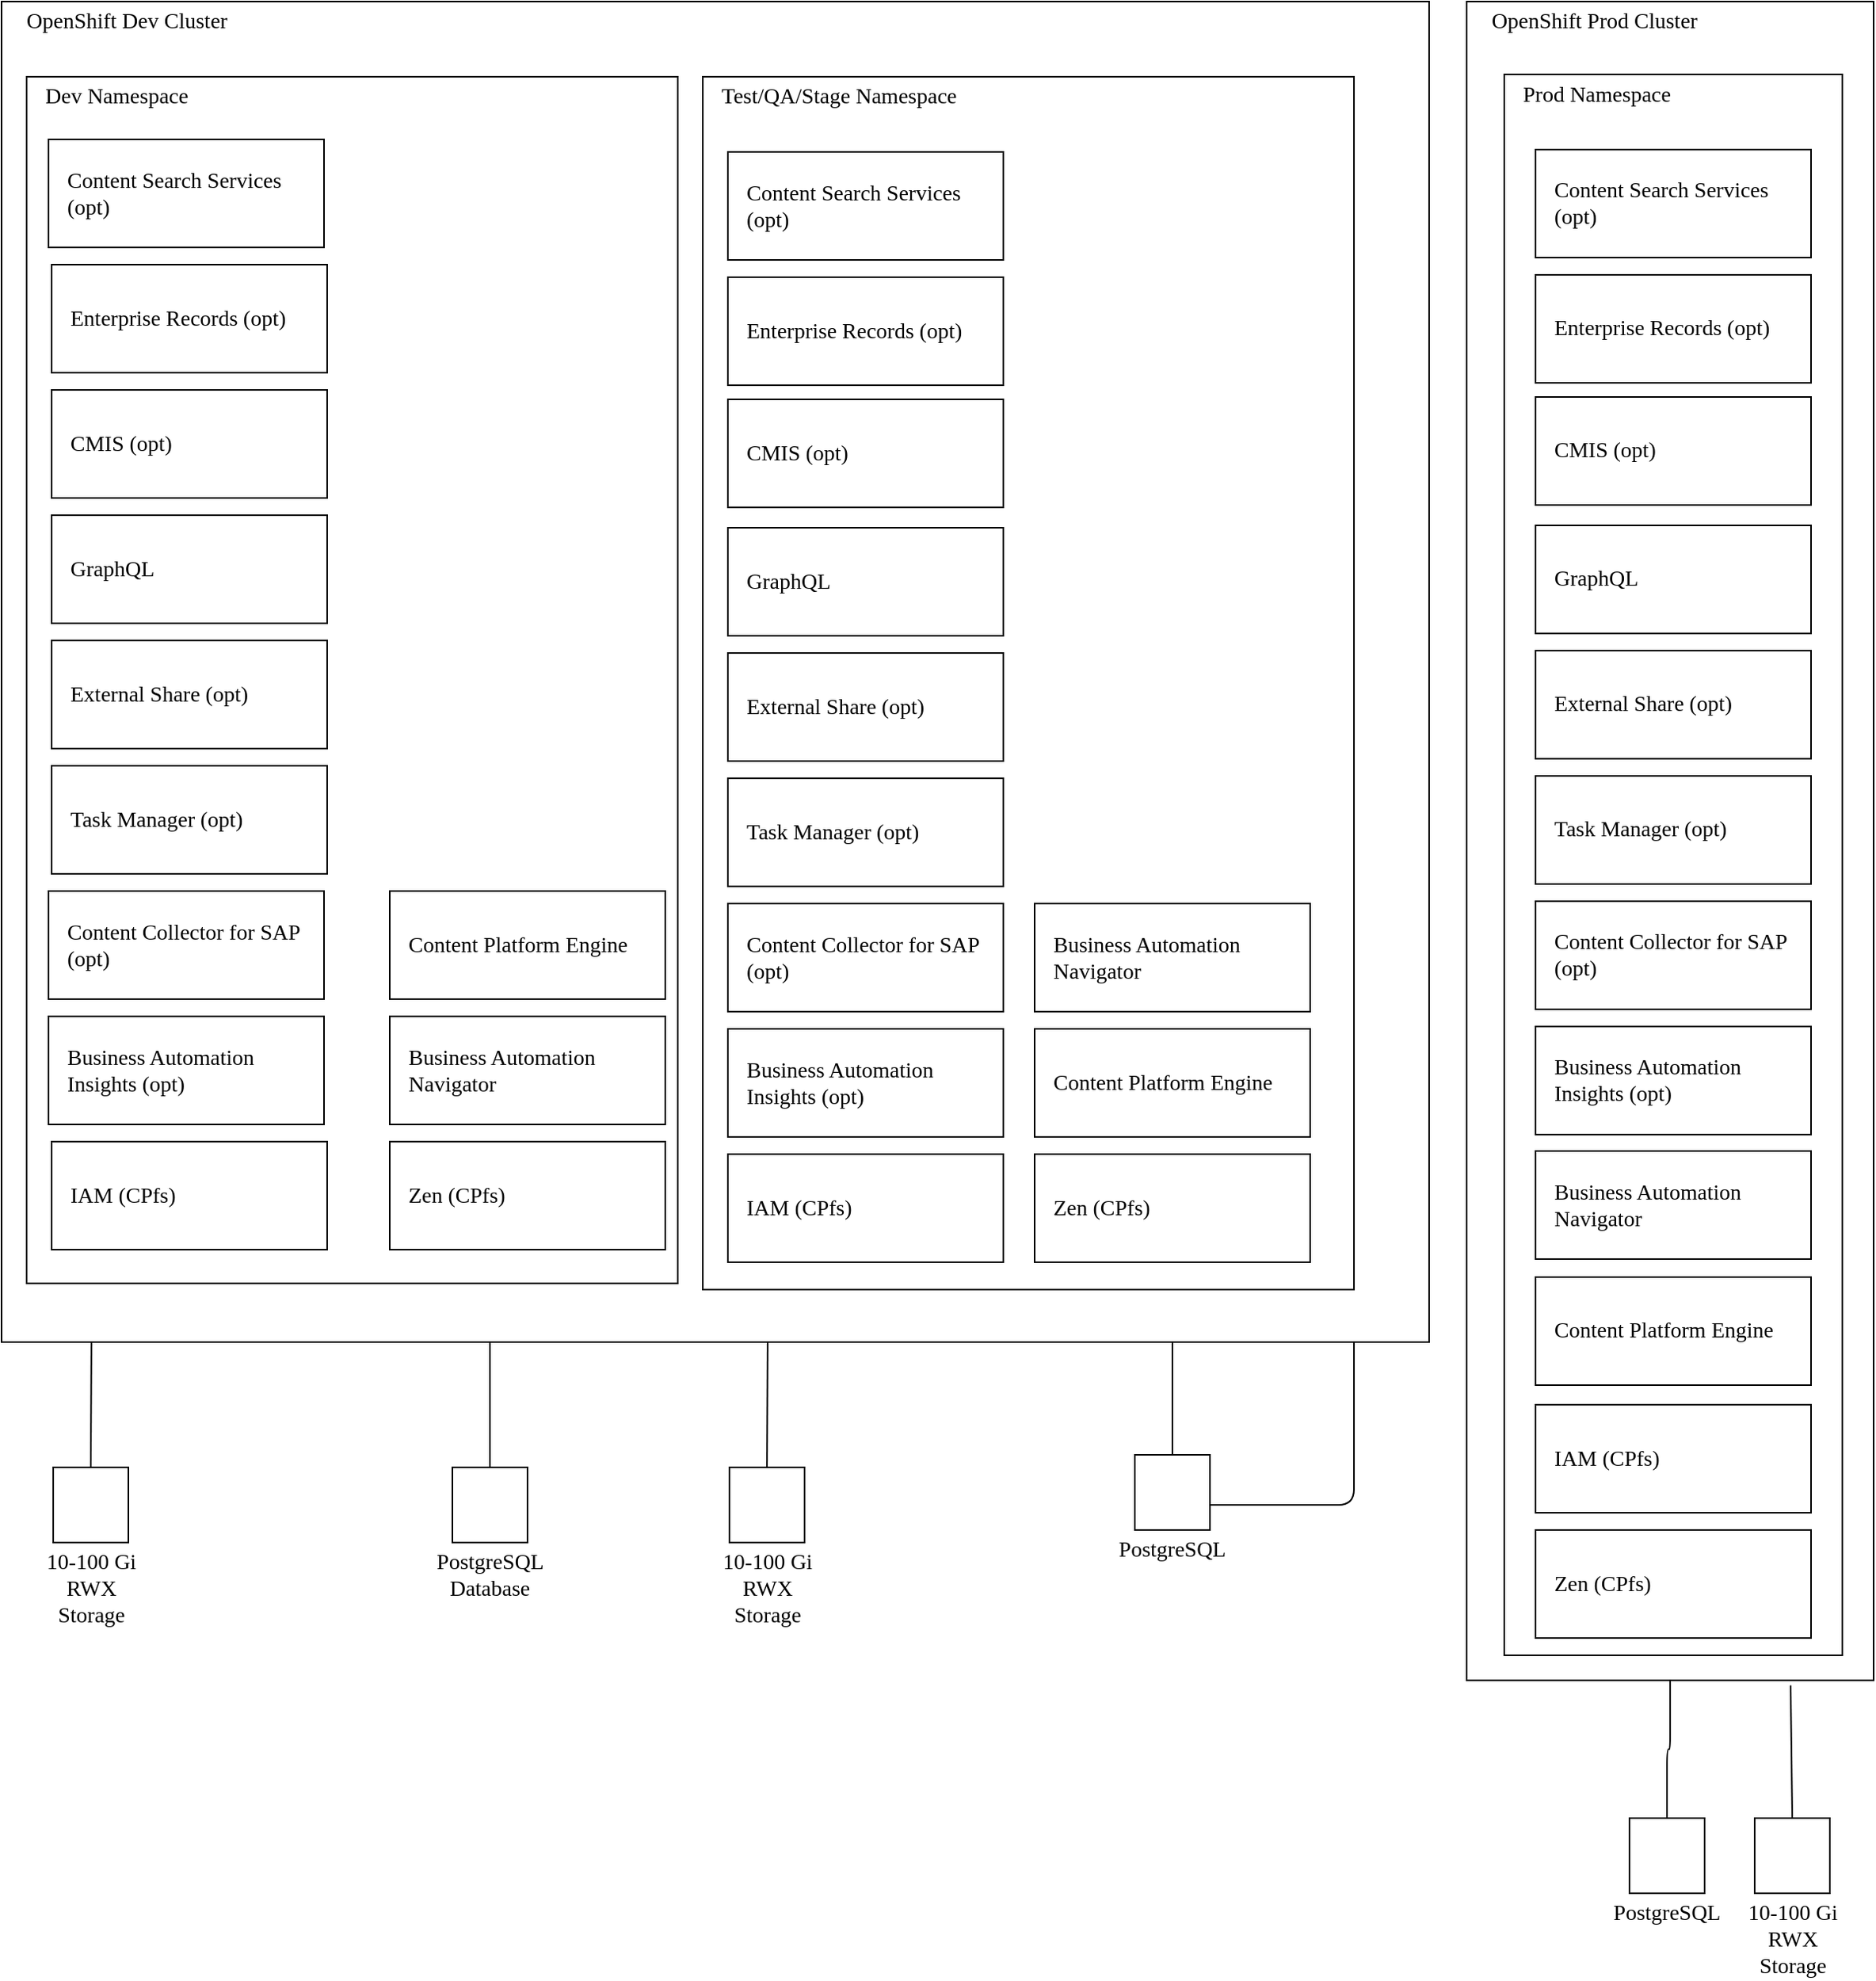 <mxfile version="24.8.6">
  <diagram id="xUE-2yMi-egMEv7KbGoV" name="Page-1">
    <mxGraphModel dx="1177" dy="1242" grid="1" gridSize="8" guides="1" tooltips="1" connect="1" arrows="1" fold="1" page="1" pageScale="1" pageWidth="1169" pageHeight="827" background="#ffffff" math="0" shadow="0">
      <root>
        <MiscDiagram modelType="MiscDiagram" lastModifiedUserId="dbush@ibm.com" description="" lastModified="2022-01-26T00:23:59Z" _id="miscdiagram_rkGhVJUDY" label="FileNet Content Manager on OCP/K8s" id="0">
          <mxCell />
        </MiscDiagram>
        <mxCell id="1" parent="0" />
        <UserObject placeholders="1" label="10-100 Gi RWX Storage" Icon-Name="block-storage--alt" id="miscdiagram_rkGhVJUDY_23dySjfXgVyE">
          <mxCell style="shape=mxgraph.ibm2mondrian.base;shapeType=ln;shapeLayout=collapsed;colorFamily=cyan;colorBackground=noColor:noColor;html=1;whiteSpace=wrap;metaEdit=1;strokeWidth=1;collapsible=0;recursiveResize=0;expand=0;fontFamily=IBM Plex Sans;fontColor=#000000;fontSize=14;image=;verticalAlign=top;align=center;spacing=0;spacingLeft=0;spacingRight=0;spacingTop=0;spacingBottom=0;verticalLabelPosition=bottom;labelPosition=center;positionText=bottom;container=1;labelWidth=71;" parent="1" vertex="1">
            <mxGeometry x="57" y="960" width="48" height="48" as="geometry" />
          </mxCell>
        </UserObject>
        <UserObject placeholders="1" label="PostgreSQL Database" Icon-Name="data--base" id="miscdiagram_rkGhVJUDY_33dySjfX5k6t">
          <mxCell style="shape=mxgraph.ibm2mondrian.base;shapeType=ln;shapeLayout=collapsed;colorFamily=cyan;colorBackground=noColor:noColor;html=1;whiteSpace=wrap;metaEdit=1;strokeWidth=1;collapsible=0;recursiveResize=0;expand=0;fontFamily=IBM Plex Sans;fontColor=#000000;fontSize=14;image=;verticalAlign=top;align=center;spacing=0;spacingLeft=0;spacingRight=0;spacingTop=0;spacingBottom=0;verticalLabelPosition=bottom;labelPosition=center;positionText=bottom;container=1" parent="1" vertex="1">
            <mxGeometry x="312" y="960" width="48" height="48" as="geometry" />
          </mxCell>
        </UserObject>
        <UserObject placeholders="1" label="10-100 Gi RWX Storage" Icon-Name="block-storage--alt" _id="userobject_36ttRFTNKfP" id="miscdiagram_rkGhVJUDY_43dySjfXHc7G">
          <mxCell style="shape=mxgraph.ibm2mondrian.base;shapeType=ln;shapeLayout=collapsed;colorFamily=cyan;colorBackground=noColor:noColor;html=1;whiteSpace=wrap;metaEdit=1;strokeWidth=1;collapsible=0;recursiveResize=0;expand=0;fontFamily=IBM Plex Sans;fontColor=#000000;fontSize=14;image=;verticalAlign=top;align=center;spacing=0;spacingLeft=0;spacingRight=0;spacingTop=0;spacingBottom=0;verticalLabelPosition=bottom;labelPosition=center;positionText=bottom;container=1;labelWidth=71;" parent="1" vertex="1">
            <mxGeometry x="489" y="960" width="48" height="48" as="geometry" />
          </mxCell>
        </UserObject>
        <UserObject placeholders="1" label="PostgreSQL" Icon-Name="data--base" _id="userobject_36ttRFUOisq" id="miscdiagram_rkGhVJUDY_53dySjfX0jGf">
          <mxCell style="shape=mxgraph.ibm2mondrian.base;shapeType=ln;shapeLayout=collapsed;colorFamily=cyan;colorBackground=noColor:noColor;html=1;whiteSpace=wrap;metaEdit=1;strokeWidth=1;collapsible=0;recursiveResize=0;expand=0;fontFamily=IBM Plex Sans;fontColor=#000000;fontSize=14;image=;verticalAlign=top;align=center;spacing=0;spacingLeft=0;spacingRight=0;spacingTop=0;spacingBottom=0;verticalLabelPosition=bottom;labelPosition=center;positionText=bottom;container=1" parent="1" vertex="1">
            <mxGeometry x="748" y="952" width="48" height="48" as="geometry" />
          </mxCell>
        </UserObject>
        <UserObject placeholders="1" label="10-100 Gi RWX Storage" Icon-Name="block-storage--alt" _id="userobject_36ttSXxvI7j" id="miscdiagram_rkGhVJUDY_63dySjfXujRK">
          <mxCell style="shape=mxgraph.ibm2mondrian.base;shapeType=ln;shapeLayout=collapsed;colorFamily=cyan;colorBackground=noColor:noColor;html=1;whiteSpace=wrap;metaEdit=1;strokeWidth=1;collapsible=0;recursiveResize=0;expand=0;fontFamily=IBM Plex Sans;fontColor=#000000;fontSize=14;image=;verticalAlign=top;align=center;spacing=0;spacingLeft=0;spacingRight=0;spacingTop=0;spacingBottom=0;verticalLabelPosition=bottom;labelPosition=center;positionText=bottom;container=1;labelWidth=71;" parent="1" vertex="1">
            <mxGeometry x="1144" y="1184" width="48" height="48" as="geometry" />
          </mxCell>
        </UserObject>
        <UserObject placeholders="1" label="PostgreSQL" Icon-Name="data--base" _id="userobject_36ttSXyuro8" id="miscdiagram_rkGhVJUDY_73dySjfXkvQB">
          <mxCell style="shape=mxgraph.ibm2mondrian.base;shapeType=ln;shapeLayout=collapsed;colorFamily=cyan;colorBackground=noColor:noColor;html=1;whiteSpace=wrap;metaEdit=1;strokeWidth=1;collapsible=0;recursiveResize=0;expand=0;fontFamily=IBM Plex Sans;fontColor=#000000;fontSize=14;image=;verticalAlign=top;align=center;spacing=0;spacingLeft=0;spacingRight=0;spacingTop=0;spacingBottom=0;verticalLabelPosition=bottom;labelPosition=center;positionText=bottom;container=1" parent="1" vertex="1">
            <mxGeometry x="1064" y="1184" width="48" height="48" as="geometry" />
          </mxCell>
        </UserObject>
        <mxCell id="miscdiagram_rkGhVJUDY_83dySjfXIeOr" style="edgeStyle=orthogonalEdgeStyle;rounded=1;orthogonalLoop=1;jettySize=auto;html=1;jumpStyle=arc;jumpSize=8;entryX=0;entryY=0.6;entryDx=0;entryDy=0;entryPerimeter=0;endArrow=none;endFill=0;" parent="1" source="miscdiagram_rkGhVJUDY_33dySjfX5k6t" target="miscdiagram_rkGhVJUDY_183dySjfXfgjw" edge="1">
          <mxGeometry relative="1" as="geometry" />
        </mxCell>
        <mxCell id="miscdiagram_rkGhVJUDY_93dySjfXFhpG" style="edgeStyle=orthogonalEdgeStyle;rounded=1;orthogonalLoop=1;jettySize=auto;html=1;jumpStyle=arc;jumpSize=8;endArrow=none;endFill=0;" parent="1" source="miscdiagram_rkGhVJUDY_33dySjfX5k6t" target="miscdiagram_rkGhVJUDY_173dySjfXqQ2Y" edge="1">
          <mxGeometry relative="1" as="geometry">
            <Array as="points">
              <mxPoint x="336" y="856" />
              <mxPoint x="376" y="856" />
            </Array>
          </mxGeometry>
        </mxCell>
        <mxCell id="miscdiagram_rkGhVJUDY_103dySjfX6Dnn" style="edgeStyle=orthogonalEdgeStyle;rounded=1;orthogonalLoop=1;jettySize=auto;html=1;jumpStyle=arc;jumpSize=8;entryX=1;entryY=0.5;entryDx=0;entryDy=0;entryPerimeter=0;endArrow=none;endFill=0;" parent="1" source="miscdiagram_rkGhVJUDY_53dySjfX0jGf" target="miscdiagram_rkGhVJUDY_393dySjfXf3iQ" edge="1">
          <mxGeometry relative="1" as="geometry">
            <Array as="points">
              <mxPoint x="888" y="984" />
              <mxPoint x="888" y="677" />
              <mxPoint x="876" y="677" />
            </Array>
          </mxGeometry>
        </mxCell>
        <mxCell id="miscdiagram_rkGhVJUDY_113dySjfXLWKu" style="edgeStyle=orthogonalEdgeStyle;rounded=1;orthogonalLoop=1;jettySize=auto;html=1;jumpStyle=arc;jumpSize=8;entryX=0.1;entryY=1;entryDx=0;entryDy=0;entryPerimeter=0;endArrow=none;endFill=0;" parent="1" source="miscdiagram_rkGhVJUDY_23dySjfXgVyE" target="miscdiagram_rkGhVJUDY_163dySjfXV3mn" edge="1">
          <mxGeometry relative="1" as="geometry" />
        </mxCell>
        <mxCell id="miscdiagram_rkGhVJUDY_123dySjfXEUuW" style="edgeStyle=orthogonalEdgeStyle;rounded=1;orthogonalLoop=1;jettySize=auto;html=1;jumpStyle=arc;jumpSize=8;entryX=0.1;entryY=1;entryDx=0;entryDy=0;entryPerimeter=0;endArrow=none;endFill=0;" parent="1" source="miscdiagram_rkGhVJUDY_43dySjfXHc7G" target="miscdiagram_rkGhVJUDY_283dySjfXKG3Q" edge="1">
          <mxGeometry relative="1" as="geometry" />
        </mxCell>
        <mxCell id="miscdiagram_rkGhVJUDY_133dySjfXit7h" style="edgeStyle=orthogonalEdgeStyle;rounded=1;orthogonalLoop=1;jettySize=auto;html=1;jumpStyle=arc;jumpSize=8;endArrow=none;endFill=0;entryX=0.5;entryY=1;entryDx=0;entryDy=0;" parent="1" source="miscdiagram_rkGhVJUDY_73dySjfXkvQB" target="miscdiagram_rkGhVJUDY_403dySjfX03qo" edge="1">
          <mxGeometry relative="1" as="geometry" />
        </mxCell>
        <mxCell id="miscdiagram_rkGhVJUDY_143dySjfXaDBe" style="edgeStyle=orthogonalEdgeStyle;rounded=1;orthogonalLoop=1;jettySize=auto;html=1;jumpStyle=arc;jumpSize=8;entryX=0.5;entryY=1;entryDx=0;entryDy=0;entryPerimeter=0;endArrow=none;endFill=0;" parent="1" source="miscdiagram_rkGhVJUDY_53dySjfX0jGf" target="miscdiagram_rkGhVJUDY_293dySjfXHPGs" edge="1">
          <mxGeometry relative="1" as="geometry" />
        </mxCell>
        <UserObject placeholders="1" label="&lt;span style=&quot;font-family: &amp;#34;ibm plex sans&amp;#34;&quot;&gt;OpenShift Dev Cluster&lt;/span&gt;" Icon-Name="logo--openshift" id="miscdiagram_rkGhVJUDY_153dySjfXsYIJ">
          <mxCell style="shape=mxgraph.ibm2mondrian.base;shapeType=pg;shapeLayout=expanded;colorFamily=green;colorBackground=noColor:noColor;strokeWidth=1;html=1;whiteSpace=wrap;metaEdit=1;collapsible=0;recursiveResize=0;expand=0;fontFamily=IBM Plex Sans SmBld;fontColor=#000000;fontSize=14;image=;verticalAlign=top;align=left;spacing=0;spacingLeft=16;spacingRight=16;spacingTop=0;spacingBottom=0;container=1" parent="1" vertex="1">
            <mxGeometry x="24" y="24" width="912" height="856" as="geometry" />
          </mxCell>
        </UserObject>
        <UserObject placeholders="1" label="Dev Namespace" Icon-Name="border--none" id="miscdiagram_rkGhVJUDY_163dySjfXV3mn">
          <mxCell style="shape=mxgraph.ibm2mondrian.base;shapeType=lg;shapeLayout=expanded;colorFamily=green;colorBackground=noColor:noColor;html=1;whiteSpace=wrap;metaEdit=1;strokeWidth=1;collapsible=0;recursiveResize=0;expand=0;fontFamily=IBM Plex Sans;fontColor=#000000;fontSize=14;image=;verticalAlign=top;align=left;spacing=0;spacingLeft=12;spacingRight=16;spacingTop=0;spacingBottom=0;container=1" parent="miscdiagram_rkGhVJUDY_153dySjfXsYIJ" vertex="1">
            <mxGeometry x="16" y="48" width="416" height="770.5" as="geometry" />
          </mxCell>
        </UserObject>
        <UserObject placeholders="1" label="Business Automation Navigator" Icon-Name="cube" id="miscdiagram_rkGhVJUDY_173dySjfXqQ2Y">
          <mxCell style="shape=mxgraph.ibm2mondrian.base;shapeType=lg;shapeLayout=expanded;colorFamily=green;colorBackground=noColor:noColor;html=1;whiteSpace=wrap;metaEdit=1;strokeWidth=1;collapsible=0;recursiveResize=0;expand=0;fontFamily=IBM Plex Sans;fontColor=#000000;fontSize=14;image=;verticalAlign=middle;align=left;spacing=0;spacingLeft=12;spacingRight=16;spacingTop=0;spacingBottom=0;container=1" parent="miscdiagram_rkGhVJUDY_163dySjfXV3mn" vertex="1">
            <mxGeometry x="232" y="600" width="176" height="69" as="geometry" />
          </mxCell>
        </UserObject>
        <UserObject placeholders="1" label="Content Platform Engine" Icon-Name="cube" _id="userobject_366SRn9kK6m" id="miscdiagram_rkGhVJUDY_183dySjfXfgjw">
          <mxCell style="shape=mxgraph.ibm2mondrian.base;shapeType=lg;shapeLayout=expanded;colorFamily=green;colorBackground=noColor:noColor;html=1;whiteSpace=wrap;metaEdit=1;strokeWidth=1;collapsible=0;recursiveResize=0;expand=0;fontFamily=IBM Plex Sans;fontColor=#000000;fontSize=14;image=;verticalAlign=middle;align=left;spacing=0;spacingLeft=12;spacingRight=16;spacingTop=0;spacingBottom=0;container=1" parent="miscdiagram_rkGhVJUDY_163dySjfXV3mn" vertex="1">
            <mxGeometry x="232" y="520" width="176" height="69" as="geometry" />
          </mxCell>
        </UserObject>
        <UserObject placeholders="1" label="Content Search Services (opt)" Icon-Name="cube" _id="userobject_366SV8ybu81" id="miscdiagram_rkGhVJUDY_193dySjfXc0gb">
          <mxCell style="shape=mxgraph.ibm2mondrian.base;shapeType=lg;shapeLayout=expanded;colorFamily=green;colorBackground=noColor:noColor;html=1;whiteSpace=wrap;metaEdit=1;strokeWidth=1;collapsible=0;recursiveResize=0;expand=0;fontFamily=IBM Plex Sans;fontColor=#000000;fontSize=14;image=;verticalAlign=middle;align=left;spacing=0;spacingLeft=12;spacingRight=16;spacingTop=0;spacingBottom=0;container=1" parent="miscdiagram_rkGhVJUDY_163dySjfXV3mn" vertex="1">
            <mxGeometry x="14" y="40" width="176" height="69" as="geometry" />
          </mxCell>
        </UserObject>
        <UserObject placeholders="1" label="Enterprise Records (opt)" Icon-Name="cube" _id="userobject_366SZdwzNtv" id="miscdiagram_rkGhVJUDY_203dySjfXtHdV">
          <mxCell style="shape=mxgraph.ibm2mondrian.base;shapeType=lg;shapeLayout=expanded;colorFamily=green;colorBackground=noColor:noColor;html=1;whiteSpace=wrap;metaEdit=1;strokeWidth=1;collapsible=0;recursiveResize=0;expand=0;fontFamily=IBM Plex Sans;fontColor=#000000;fontSize=14;image=;verticalAlign=middle;align=left;spacing=0;spacingLeft=12;spacingRight=16;spacingTop=0;spacingBottom=0;container=1" parent="miscdiagram_rkGhVJUDY_163dySjfXV3mn" vertex="1">
            <mxGeometry x="16" y="120" width="176" height="69" as="geometry" />
          </mxCell>
        </UserObject>
        <UserObject placeholders="1" label="CMIS (opt)" Icon-Name="cube" _id="userobject_366TahdX8hx" id="miscdiagram_rkGhVJUDY_213dySjfXezWg">
          <mxCell style="shape=mxgraph.ibm2mondrian.base;shapeType=lg;shapeLayout=expanded;colorFamily=green;colorBackground=noColor:noColor;html=1;whiteSpace=wrap;metaEdit=1;strokeWidth=1;collapsible=0;recursiveResize=0;expand=0;fontFamily=IBM Plex Sans;fontColor=#000000;fontSize=14;image=;verticalAlign=middle;align=left;spacing=0;spacingLeft=12;spacingRight=16;spacingTop=0;spacingBottom=0;container=1" parent="miscdiagram_rkGhVJUDY_163dySjfXV3mn" vertex="1">
            <mxGeometry x="16" y="200" width="176" height="69" as="geometry" />
          </mxCell>
        </UserObject>
        <UserObject placeholders="1" label="GraphQL" Icon-Name="cube" _id="userobject_366TksrBaeI" id="miscdiagram_rkGhVJUDY_223dySjfXFlk1">
          <mxCell style="shape=mxgraph.ibm2mondrian.base;shapeType=lg;shapeLayout=expanded;colorFamily=green;colorBackground=noColor:noColor;html=1;whiteSpace=wrap;metaEdit=1;strokeWidth=1;collapsible=0;recursiveResize=0;expand=0;fontFamily=IBM Plex Sans;fontColor=#000000;fontSize=14;image=;verticalAlign=middle;align=left;spacing=0;spacingLeft=12;spacingRight=16;spacingTop=0;spacingBottom=0;container=1" parent="miscdiagram_rkGhVJUDY_163dySjfXV3mn" vertex="1">
            <mxGeometry x="16" y="280" width="176" height="69" as="geometry" />
          </mxCell>
        </UserObject>
        <UserObject placeholders="1" label="External Share (opt)" Icon-Name="cube" _id="userobject_366Tww23MIy" id="miscdiagram_rkGhVJUDY_233dySjfXs35q">
          <mxCell style="shape=mxgraph.ibm2mondrian.base;shapeType=lg;shapeLayout=expanded;colorFamily=green;colorBackground=noColor:noColor;html=1;whiteSpace=wrap;metaEdit=1;strokeWidth=1;collapsible=0;recursiveResize=0;expand=0;fontFamily=IBM Plex Sans;fontColor=#000000;fontSize=14;image=;verticalAlign=middle;align=left;spacing=0;spacingLeft=12;spacingRight=16;spacingTop=0;spacingBottom=0;container=1" parent="miscdiagram_rkGhVJUDY_163dySjfXV3mn" vertex="1">
            <mxGeometry x="16" y="360" width="176" height="69" as="geometry" />
          </mxCell>
        </UserObject>
        <UserObject placeholders="1" label="Task Manager (opt)" Icon-Name="cube" _id="userobject_366TFQOjpC4" id="miscdiagram_rkGhVJUDY_243dySjfXyxXE">
          <mxCell style="shape=mxgraph.ibm2mondrian.base;shapeType=lg;shapeLayout=expanded;colorFamily=green;colorBackground=noColor:noColor;html=1;whiteSpace=wrap;metaEdit=1;strokeWidth=1;collapsible=0;recursiveResize=0;expand=0;fontFamily=IBM Plex Sans;fontColor=#000000;fontSize=14;image=;verticalAlign=middle;align=left;spacing=0;spacingLeft=12;spacingRight=16;spacingTop=0;spacingBottom=0;container=1" parent="miscdiagram_rkGhVJUDY_163dySjfXV3mn" vertex="1">
            <mxGeometry x="16" y="440" width="176" height="69" as="geometry" />
          </mxCell>
        </UserObject>
        <UserObject placeholders="1" label="Content Collector for SAP (opt)" Icon-Name="cube" _id="userobject_36amQPO4hUP" id="miscdiagram_rkGhVJUDY_253dySjfXc5hr">
          <mxCell style="shape=mxgraph.ibm2mondrian.base;shapeType=lg;shapeLayout=expanded;colorFamily=green;colorBackground=noColor:noColor;html=1;whiteSpace=wrap;metaEdit=1;strokeWidth=1;collapsible=0;recursiveResize=0;expand=0;fontFamily=IBM Plex Sans;fontColor=#000000;fontSize=14;image=;verticalAlign=middle;align=left;spacing=0;spacingLeft=12;spacingRight=16;spacingTop=0;spacingBottom=0;container=1" parent="miscdiagram_rkGhVJUDY_163dySjfXV3mn" vertex="1">
            <mxGeometry x="14" y="520" width="176" height="69" as="geometry" />
          </mxCell>
        </UserObject>
        <UserObject placeholders="1" label="Business Automation Insights (opt)" Icon-Name="cube" _id="userobject_36an44Otc5p" id="miscdiagram_rkGhVJUDY_263dySjfXm6NV">
          <mxCell style="shape=mxgraph.ibm2mondrian.base;shapeType=lg;shapeLayout=expanded;colorFamily=green;colorBackground=noColor:noColor;html=1;whiteSpace=wrap;metaEdit=1;strokeWidth=1;collapsible=0;recursiveResize=0;expand=0;fontFamily=IBM Plex Sans;fontColor=#000000;fontSize=14;image=;verticalAlign=middle;align=left;spacing=0;spacingLeft=12;spacingRight=16;spacingTop=0;spacingBottom=0;container=1" parent="miscdiagram_rkGhVJUDY_163dySjfXV3mn" vertex="1">
            <mxGeometry x="14" y="600" width="176" height="69" as="geometry" />
          </mxCell>
        </UserObject>
        <UserObject placeholders="1" label="IAM (CPfs)" Icon-Name="cube" _id="userobject_36andyxD0zr" id="miscdiagram_rkGhVJUDY_273dySjfXKVbn">
          <mxCell style="shape=mxgraph.ibm2mondrian.base;shapeType=lg;shapeLayout=expanded;colorFamily=green;colorBackground=noColor:noColor;html=1;whiteSpace=wrap;metaEdit=1;strokeWidth=1;collapsible=0;recursiveResize=0;expand=0;fontFamily=IBM Plex Sans;fontColor=#000000;fontSize=14;image=;verticalAlign=middle;align=left;spacing=0;spacingLeft=12;spacingRight=16;spacingTop=0;spacingBottom=0;container=1" parent="miscdiagram_rkGhVJUDY_163dySjfXV3mn" vertex="1">
            <mxGeometry x="16" y="680" width="176" height="69" as="geometry" />
          </mxCell>
        </UserObject>
        <UserObject placeholders="1" label="Zen (CPfs)" Icon-Name="cube" _id="userobject_36andyxD0zr" id="MUhdmQX0RL1nRaGBY0ku-4">
          <mxCell style="shape=mxgraph.ibm2mondrian.base;shapeType=lg;shapeLayout=expanded;colorFamily=green;colorBackground=noColor:noColor;html=1;whiteSpace=wrap;metaEdit=1;strokeWidth=1;collapsible=0;recursiveResize=0;expand=0;fontFamily=IBM Plex Sans;fontColor=#000000;fontSize=14;image=;verticalAlign=middle;align=left;spacing=0;spacingLeft=12;spacingRight=16;spacingTop=0;spacingBottom=0;container=1" vertex="1" parent="miscdiagram_rkGhVJUDY_163dySjfXV3mn">
            <mxGeometry x="232" y="680" width="176" height="69" as="geometry" />
          </mxCell>
        </UserObject>
        <UserObject placeholders="1" label="Test/QA/Stage Namespace" Icon-Name="border--none" _id="userobject_365Ft8IL3wn" id="miscdiagram_rkGhVJUDY_283dySjfXKG3Q">
          <mxCell style="shape=mxgraph.ibm2mondrian.base;shapeType=lg;shapeLayout=expanded;colorFamily=green;colorBackground=noColor:noColor;html=1;whiteSpace=wrap;metaEdit=1;strokeWidth=1;collapsible=0;recursiveResize=0;expand=0;fontFamily=IBM Plex Sans;fontColor=#000000;fontSize=14;image=;verticalAlign=top;align=left;spacing=0;spacingLeft=12;spacingRight=16;spacingTop=0;spacingBottom=0;container=1" parent="miscdiagram_rkGhVJUDY_153dySjfXsYIJ" vertex="1">
            <mxGeometry x="448" y="48" width="416" height="774.5" as="geometry" />
          </mxCell>
        </UserObject>
        <UserObject placeholders="1" label="Content Platform Engine" Icon-Name="cube" _id="userobject_36ap4e5Lf2h" id="miscdiagram_rkGhVJUDY_293dySjfXHPGs">
          <mxCell style="shape=mxgraph.ibm2mondrian.base;shapeType=lg;shapeLayout=expanded;colorFamily=green;colorBackground=noColor:noColor;html=1;whiteSpace=wrap;metaEdit=1;strokeWidth=1;collapsible=0;recursiveResize=0;expand=0;fontFamily=IBM Plex Sans;fontColor=#000000;fontSize=14;image=;verticalAlign=middle;align=left;spacing=0;spacingLeft=12;spacingRight=16;spacingTop=0;spacingBottom=0;container=1" parent="miscdiagram_rkGhVJUDY_283dySjfXKG3Q" vertex="1">
            <mxGeometry x="212" y="608" width="176" height="69" as="geometry" />
          </mxCell>
        </UserObject>
        <UserObject placeholders="1" label="Content Search Services (opt)" Icon-Name="cube" _id="userobject_36ap4e6BE5W" id="miscdiagram_rkGhVJUDY_303dySjfXGv6n">
          <mxCell style="shape=mxgraph.ibm2mondrian.base;shapeType=lg;shapeLayout=expanded;colorFamily=green;colorBackground=noColor:noColor;html=1;whiteSpace=wrap;metaEdit=1;strokeWidth=1;collapsible=0;recursiveResize=0;expand=0;fontFamily=IBM Plex Sans;fontColor=#000000;fontSize=14;image=;verticalAlign=middle;align=left;spacing=0;spacingLeft=12;spacingRight=16;spacingTop=0;spacingBottom=0;container=1" parent="miscdiagram_rkGhVJUDY_283dySjfXKG3Q" vertex="1">
            <mxGeometry x="16" y="48" width="176" height="69" as="geometry" />
          </mxCell>
        </UserObject>
        <UserObject placeholders="1" label="Enterprise Records (opt)" Icon-Name="cube" _id="userobject_36ap4e6mJHD" id="miscdiagram_rkGhVJUDY_313dySjfX8l6g">
          <mxCell style="shape=mxgraph.ibm2mondrian.base;shapeType=lg;shapeLayout=expanded;colorFamily=green;colorBackground=noColor:noColor;html=1;whiteSpace=wrap;metaEdit=1;strokeWidth=1;collapsible=0;recursiveResize=0;expand=0;fontFamily=IBM Plex Sans;fontColor=#000000;fontSize=14;image=;verticalAlign=middle;align=left;spacing=0;spacingLeft=12;spacingRight=16;spacingTop=0;spacingBottom=0;container=1" parent="miscdiagram_rkGhVJUDY_283dySjfXKG3Q" vertex="1">
            <mxGeometry x="16" y="128" width="176" height="69" as="geometry" />
          </mxCell>
        </UserObject>
        <UserObject placeholders="1" label="CMIS (opt)" Icon-Name="cube" _id="userobject_36ap4e6DQLF" id="miscdiagram_rkGhVJUDY_323dySjfXREGB">
          <mxCell style="shape=mxgraph.ibm2mondrian.base;shapeType=lg;shapeLayout=expanded;colorFamily=green;colorBackground=noColor:noColor;html=1;whiteSpace=wrap;metaEdit=1;strokeWidth=1;collapsible=0;recursiveResize=0;expand=0;fontFamily=IBM Plex Sans;fontColor=#000000;fontSize=14;image=;verticalAlign=middle;align=left;spacing=0;spacingLeft=12;spacingRight=16;spacingTop=0;spacingBottom=0;container=1" parent="miscdiagram_rkGhVJUDY_283dySjfXKG3Q" vertex="1">
            <mxGeometry x="16" y="206" width="176" height="69" as="geometry" />
          </mxCell>
        </UserObject>
        <UserObject placeholders="1" label="GraphQL" Icon-Name="cube" _id="userobject_36ap4e6fJGa" id="miscdiagram_rkGhVJUDY_333dySjfXNCFB">
          <mxCell style="shape=mxgraph.ibm2mondrian.base;shapeType=lg;shapeLayout=expanded;colorFamily=green;colorBackground=noColor:noColor;html=1;whiteSpace=wrap;metaEdit=1;strokeWidth=1;collapsible=0;recursiveResize=0;expand=0;fontFamily=IBM Plex Sans;fontColor=#000000;fontSize=14;image=;verticalAlign=middle;align=left;spacing=0;spacingLeft=12;spacingRight=16;spacingTop=0;spacingBottom=0;container=1" parent="miscdiagram_rkGhVJUDY_283dySjfXKG3Q" vertex="1">
            <mxGeometry x="16" y="288" width="176" height="69" as="geometry" />
          </mxCell>
        </UserObject>
        <UserObject placeholders="1" label="External Share (opt)" Icon-Name="cube" _id="userobject_36ap4e6jf4m" id="miscdiagram_rkGhVJUDY_343dySjfXHEN4">
          <mxCell style="shape=mxgraph.ibm2mondrian.base;shapeType=lg;shapeLayout=expanded;colorFamily=green;colorBackground=noColor:noColor;html=1;whiteSpace=wrap;metaEdit=1;strokeWidth=1;collapsible=0;recursiveResize=0;expand=0;fontFamily=IBM Plex Sans;fontColor=#000000;fontSize=14;image=;verticalAlign=middle;align=left;spacing=0;spacingLeft=12;spacingRight=16;spacingTop=0;spacingBottom=0;container=1" parent="miscdiagram_rkGhVJUDY_283dySjfXKG3Q" vertex="1">
            <mxGeometry x="16" y="368" width="176" height="69" as="geometry" />
          </mxCell>
        </UserObject>
        <UserObject placeholders="1" label="Task Manager (opt)" Icon-Name="cube" _id="userobject_36ap4e6PUoa" id="miscdiagram_rkGhVJUDY_353dySjfXh410">
          <mxCell style="shape=mxgraph.ibm2mondrian.base;shapeType=lg;shapeLayout=expanded;colorFamily=green;colorBackground=noColor:noColor;html=1;whiteSpace=wrap;metaEdit=1;strokeWidth=1;collapsible=0;recursiveResize=0;expand=0;fontFamily=IBM Plex Sans;fontColor=#000000;fontSize=14;image=;verticalAlign=middle;align=left;spacing=0;spacingLeft=12;spacingRight=16;spacingTop=0;spacingBottom=0;container=1" parent="miscdiagram_rkGhVJUDY_283dySjfXKG3Q" vertex="1">
            <mxGeometry x="16" y="448" width="176" height="69" as="geometry" />
          </mxCell>
        </UserObject>
        <UserObject placeholders="1" label="Content Collector for SAP (opt)" Icon-Name="cube" _id="userobject_36ap4e6GIJR" id="miscdiagram_rkGhVJUDY_363dySjfXhXY6">
          <mxCell style="shape=mxgraph.ibm2mondrian.base;shapeType=lg;shapeLayout=expanded;colorFamily=green;colorBackground=noColor:noColor;html=1;whiteSpace=wrap;metaEdit=1;strokeWidth=1;collapsible=0;recursiveResize=0;expand=0;fontFamily=IBM Plex Sans;fontColor=#000000;fontSize=14;image=;verticalAlign=middle;align=left;spacing=0;spacingLeft=12;spacingRight=16;spacingTop=0;spacingBottom=0;container=1" parent="miscdiagram_rkGhVJUDY_283dySjfXKG3Q" vertex="1">
            <mxGeometry x="16" y="528" width="176" height="69" as="geometry" />
          </mxCell>
        </UserObject>
        <UserObject placeholders="1" label="Business Automation Insights (opt)" Icon-Name="cube" _id="userobject_36ap4e68DBm" id="miscdiagram_rkGhVJUDY_373dySjfXtRqO">
          <mxCell style="shape=mxgraph.ibm2mondrian.base;shapeType=lg;shapeLayout=expanded;colorFamily=green;colorBackground=noColor:noColor;html=1;whiteSpace=wrap;metaEdit=1;strokeWidth=1;collapsible=0;recursiveResize=0;expand=0;fontFamily=IBM Plex Sans;fontColor=#000000;fontSize=14;image=;verticalAlign=middle;align=left;spacing=0;spacingLeft=12;spacingRight=16;spacingTop=0;spacingBottom=0;container=1" parent="miscdiagram_rkGhVJUDY_283dySjfXKG3Q" vertex="1">
            <mxGeometry x="16" y="608" width="176" height="69" as="geometry" />
          </mxCell>
        </UserObject>
        <UserObject placeholders="1" label="Business Automation Navigator" Icon-Name="cube" _id="userobject_36ttIwLSmuu" id="miscdiagram_rkGhVJUDY_393dySjfXf3iQ">
          <mxCell style="shape=mxgraph.ibm2mondrian.base;shapeType=lg;shapeLayout=expanded;colorFamily=green;colorBackground=noColor:noColor;html=1;whiteSpace=wrap;metaEdit=1;strokeWidth=1;collapsible=0;recursiveResize=0;expand=0;fontFamily=IBM Plex Sans;fontColor=#000000;fontSize=14;image=;verticalAlign=middle;align=left;spacing=0;spacingLeft=12;spacingRight=16;spacingTop=0;spacingBottom=0;container=1" parent="miscdiagram_rkGhVJUDY_283dySjfXKG3Q" vertex="1">
            <mxGeometry x="212" y="528" width="176" height="69" as="geometry" />
          </mxCell>
        </UserObject>
        <UserObject placeholders="1" label="IAM (CPfs)" Icon-Name="cube" _id="userobject_36andyxD0zr" id="MUhdmQX0RL1nRaGBY0ku-1">
          <mxCell style="shape=mxgraph.ibm2mondrian.base;shapeType=lg;shapeLayout=expanded;colorFamily=green;colorBackground=noColor:noColor;html=1;whiteSpace=wrap;metaEdit=1;strokeWidth=1;collapsible=0;recursiveResize=0;expand=0;fontFamily=IBM Plex Sans;fontColor=#000000;fontSize=14;image=;verticalAlign=middle;align=left;spacing=0;spacingLeft=12;spacingRight=16;spacingTop=0;spacingBottom=0;container=1" vertex="1" parent="miscdiagram_rkGhVJUDY_283dySjfXKG3Q">
            <mxGeometry x="16" y="688" width="176" height="69" as="geometry" />
          </mxCell>
        </UserObject>
        <UserObject placeholders="1" label="Zen (CPfs)" Icon-Name="cube" _id="userobject_36andyxD0zr" id="MUhdmQX0RL1nRaGBY0ku-18">
          <mxCell style="shape=mxgraph.ibm2mondrian.base;shapeType=lg;shapeLayout=expanded;colorFamily=green;colorBackground=noColor:noColor;html=1;whiteSpace=wrap;metaEdit=1;strokeWidth=1;collapsible=0;recursiveResize=0;expand=0;fontFamily=IBM Plex Sans;fontColor=#000000;fontSize=14;image=;verticalAlign=middle;align=left;spacing=0;spacingLeft=12;spacingRight=16;spacingTop=0;spacingBottom=0;container=1" vertex="1" parent="miscdiagram_rkGhVJUDY_283dySjfXKG3Q">
            <mxGeometry x="212" y="688" width="176" height="69" as="geometry" />
          </mxCell>
        </UserObject>
        <UserObject placeholders="1" label="&lt;span style=&quot;font-family: &amp;#34;ibm plex sans&amp;#34;&quot;&gt;OpenShift Prod Cluster&lt;/span&gt;" Icon-Name="logo--openshift" id="miscdiagram_rkGhVJUDY_403dySjfX03qo">
          <mxCell style="shape=mxgraph.ibm2mondrian.base;shapeType=pg;shapeLayout=expanded;colorFamily=green;colorBackground=noColor:noColor;strokeWidth=1;html=1;whiteSpace=wrap;metaEdit=1;collapsible=0;recursiveResize=0;expand=0;fontFamily=IBM Plex Sans SmBld;fontColor=#000000;fontSize=14;image=;verticalAlign=top;align=left;spacing=0;spacingLeft=16;spacingRight=16;spacingTop=0;spacingBottom=0;container=1" parent="1" vertex="1">
            <mxGeometry x="960" y="24" width="260" height="1072" as="geometry" />
          </mxCell>
        </UserObject>
        <UserObject placeholders="1" label="Prod Namespace" Icon-Name="border--none" _id="userobject_365Ft8IL3wn" id="miscdiagram_rkGhVJUDY_413dySjfXWuDo">
          <mxCell style="shape=mxgraph.ibm2mondrian.base;shapeType=lg;shapeLayout=expanded;colorFamily=green;colorBackground=noColor:noColor;html=1;whiteSpace=wrap;metaEdit=1;strokeWidth=1;collapsible=0;recursiveResize=0;expand=0;fontFamily=IBM Plex Sans;fontColor=#000000;fontSize=14;image=;verticalAlign=top;align=left;spacing=0;spacingLeft=12;spacingRight=16;spacingTop=0;spacingBottom=0;container=1" parent="miscdiagram_rkGhVJUDY_403dySjfX03qo" vertex="1">
            <mxGeometry x="24" y="46.5" width="216" height="1009.5" as="geometry" />
          </mxCell>
        </UserObject>
        <UserObject placeholders="1" label="Content Platform Engine" Icon-Name="cube" _id="userobject_36ap4e5Lf2h" id="miscdiagram_rkGhVJUDY_423dySjfX70YX">
          <mxCell style="shape=mxgraph.ibm2mondrian.base;shapeType=lg;shapeLayout=expanded;colorFamily=green;colorBackground=noColor:noColor;html=1;whiteSpace=wrap;metaEdit=1;strokeWidth=1;collapsible=0;recursiveResize=0;expand=0;fontFamily=IBM Plex Sans;fontColor=#000000;fontSize=14;image=;verticalAlign=middle;align=left;spacing=0;spacingLeft=12;spacingRight=16;spacingTop=0;spacingBottom=0;container=1" parent="miscdiagram_rkGhVJUDY_413dySjfXWuDo" vertex="1">
            <mxGeometry x="20" y="768" width="176" height="69" as="geometry" />
          </mxCell>
        </UserObject>
        <UserObject placeholders="1" label="Content Search Services (opt)" Icon-Name="cube" _id="userobject_36ap4e6BE5W" id="miscdiagram_rkGhVJUDY_433dySjfXjfaP">
          <mxCell style="shape=mxgraph.ibm2mondrian.base;shapeType=lg;shapeLayout=expanded;colorFamily=green;colorBackground=noColor:noColor;html=1;whiteSpace=wrap;metaEdit=1;strokeWidth=1;collapsible=0;recursiveResize=0;expand=0;fontFamily=IBM Plex Sans;fontColor=#000000;fontSize=14;image=;verticalAlign=middle;align=left;spacing=0;spacingLeft=12;spacingRight=16;spacingTop=0;spacingBottom=0;container=1" parent="miscdiagram_rkGhVJUDY_413dySjfXWuDo" vertex="1">
            <mxGeometry x="20" y="48" width="176" height="69" as="geometry" />
          </mxCell>
        </UserObject>
        <UserObject placeholders="1" label="Enterprise Records (opt)" Icon-Name="cube" _id="userobject_36ap4e6mJHD" id="miscdiagram_rkGhVJUDY_443dySjfXmrGt">
          <mxCell style="shape=mxgraph.ibm2mondrian.base;shapeType=lg;shapeLayout=expanded;colorFamily=green;colorBackground=noColor:noColor;html=1;whiteSpace=wrap;metaEdit=1;strokeWidth=1;collapsible=0;recursiveResize=0;expand=0;fontFamily=IBM Plex Sans;fontColor=#000000;fontSize=14;image=;verticalAlign=middle;align=left;spacing=0;spacingLeft=12;spacingRight=16;spacingTop=0;spacingBottom=0;container=1" parent="miscdiagram_rkGhVJUDY_413dySjfXWuDo" vertex="1">
            <mxGeometry x="20" y="128" width="176" height="69" as="geometry" />
          </mxCell>
        </UserObject>
        <UserObject placeholders="1" label="CMIS (opt)" Icon-Name="cube" _id="userobject_36ap4e6DQLF" id="miscdiagram_rkGhVJUDY_453dySjfXuubx">
          <mxCell style="shape=mxgraph.ibm2mondrian.base;shapeType=lg;shapeLayout=expanded;colorFamily=green;colorBackground=noColor:noColor;html=1;whiteSpace=wrap;metaEdit=1;strokeWidth=1;collapsible=0;recursiveResize=0;expand=0;fontFamily=IBM Plex Sans;fontColor=#000000;fontSize=14;image=;verticalAlign=middle;align=left;spacing=0;spacingLeft=12;spacingRight=16;spacingTop=0;spacingBottom=0;container=1" parent="miscdiagram_rkGhVJUDY_413dySjfXWuDo" vertex="1">
            <mxGeometry x="20" y="206" width="176" height="69" as="geometry" />
          </mxCell>
        </UserObject>
        <UserObject placeholders="1" label="GraphQL" Icon-Name="cube" _id="userobject_36ap4e6fJGa" id="miscdiagram_rkGhVJUDY_463dySjfXkjDc">
          <mxCell style="shape=mxgraph.ibm2mondrian.base;shapeType=lg;shapeLayout=expanded;colorFamily=green;colorBackground=noColor:noColor;html=1;whiteSpace=wrap;metaEdit=1;strokeWidth=1;collapsible=0;recursiveResize=0;expand=0;fontFamily=IBM Plex Sans;fontColor=#000000;fontSize=14;image=;verticalAlign=middle;align=left;spacing=0;spacingLeft=12;spacingRight=16;spacingTop=0;spacingBottom=0;container=1" parent="miscdiagram_rkGhVJUDY_413dySjfXWuDo" vertex="1">
            <mxGeometry x="20" y="288" width="176" height="69" as="geometry" />
          </mxCell>
        </UserObject>
        <UserObject placeholders="1" label="External Share (opt)" Icon-Name="cube" _id="userobject_36ap4e6jf4m" id="miscdiagram_rkGhVJUDY_473dySjfXRNCL">
          <mxCell style="shape=mxgraph.ibm2mondrian.base;shapeType=lg;shapeLayout=expanded;colorFamily=green;colorBackground=noColor:noColor;html=1;whiteSpace=wrap;metaEdit=1;strokeWidth=1;collapsible=0;recursiveResize=0;expand=0;fontFamily=IBM Plex Sans;fontColor=#000000;fontSize=14;image=;verticalAlign=middle;align=left;spacing=0;spacingLeft=12;spacingRight=16;spacingTop=0;spacingBottom=0;container=1" parent="miscdiagram_rkGhVJUDY_413dySjfXWuDo" vertex="1">
            <mxGeometry x="20" y="368" width="176" height="69" as="geometry" />
          </mxCell>
        </UserObject>
        <UserObject placeholders="1" label="Task Manager (opt)" Icon-Name="cube" _id="userobject_36ap4e6PUoa" id="miscdiagram_rkGhVJUDY_483dySjfXfnlY">
          <mxCell style="shape=mxgraph.ibm2mondrian.base;shapeType=lg;shapeLayout=expanded;colorFamily=green;colorBackground=noColor:noColor;html=1;whiteSpace=wrap;metaEdit=1;strokeWidth=1;collapsible=0;recursiveResize=0;expand=0;fontFamily=IBM Plex Sans;fontColor=#000000;fontSize=14;image=;verticalAlign=middle;align=left;spacing=0;spacingLeft=12;spacingRight=16;spacingTop=0;spacingBottom=0;container=1" parent="miscdiagram_rkGhVJUDY_413dySjfXWuDo" vertex="1">
            <mxGeometry x="20" y="448" width="176" height="69" as="geometry" />
          </mxCell>
        </UserObject>
        <UserObject placeholders="1" label="Content Collector for SAP (opt)" Icon-Name="cube" _id="userobject_36ap4e6GIJR" id="miscdiagram_rkGhVJUDY_493dySjfXzqhd">
          <mxCell style="shape=mxgraph.ibm2mondrian.base;shapeType=lg;shapeLayout=expanded;colorFamily=green;colorBackground=noColor:noColor;html=1;whiteSpace=wrap;metaEdit=1;strokeWidth=1;collapsible=0;recursiveResize=0;expand=0;fontFamily=IBM Plex Sans;fontColor=#000000;fontSize=14;image=;verticalAlign=middle;align=left;spacing=0;spacingLeft=12;spacingRight=16;spacingTop=0;spacingBottom=0;container=1" parent="miscdiagram_rkGhVJUDY_413dySjfXWuDo" vertex="1">
            <mxGeometry x="20" y="528" width="176" height="69" as="geometry" />
          </mxCell>
        </UserObject>
        <UserObject placeholders="1" label="Business Automation Insights (opt)" Icon-Name="cube" _id="userobject_36ap4e68DBm" id="miscdiagram_rkGhVJUDY_503dySjfXjzRv">
          <mxCell style="shape=mxgraph.ibm2mondrian.base;shapeType=lg;shapeLayout=expanded;colorFamily=green;colorBackground=noColor:noColor;html=1;whiteSpace=wrap;metaEdit=1;strokeWidth=1;collapsible=0;recursiveResize=0;expand=0;fontFamily=IBM Plex Sans;fontColor=#000000;fontSize=14;image=;verticalAlign=middle;align=left;spacing=0;spacingLeft=12;spacingRight=16;spacingTop=0;spacingBottom=0;container=1" parent="miscdiagram_rkGhVJUDY_413dySjfXWuDo" vertex="1">
            <mxGeometry x="20" y="608" width="176" height="69" as="geometry" />
          </mxCell>
        </UserObject>
        <UserObject placeholders="1" label="Business Automation Navigator" Icon-Name="cube" _id="userobject_36ttIwLSmuu" id="MUhdmQX0RL1nRaGBY0ku-3">
          <mxCell style="shape=mxgraph.ibm2mondrian.base;shapeType=lg;shapeLayout=expanded;colorFamily=green;colorBackground=noColor:noColor;html=1;whiteSpace=wrap;metaEdit=1;strokeWidth=1;collapsible=0;recursiveResize=0;expand=0;fontFamily=IBM Plex Sans;fontColor=#000000;fontSize=14;image=;verticalAlign=middle;align=left;spacing=0;spacingLeft=12;spacingRight=16;spacingTop=0;spacingBottom=0;container=1" vertex="1" parent="miscdiagram_rkGhVJUDY_413dySjfXWuDo">
            <mxGeometry x="20" y="687.5" width="176" height="69" as="geometry" />
          </mxCell>
        </UserObject>
        <UserObject placeholders="1" label="IAM (CPfs)" Icon-Name="cube" _id="userobject_36andyxD0zr" id="MUhdmQX0RL1nRaGBY0ku-2">
          <mxCell style="shape=mxgraph.ibm2mondrian.base;shapeType=lg;shapeLayout=expanded;colorFamily=green;colorBackground=noColor:noColor;html=1;whiteSpace=wrap;metaEdit=1;strokeWidth=1;collapsible=0;recursiveResize=0;expand=0;fontFamily=IBM Plex Sans;fontColor=#000000;fontSize=14;image=;verticalAlign=middle;align=left;spacing=0;spacingLeft=12;spacingRight=16;spacingTop=0;spacingBottom=0;container=1" vertex="1" parent="miscdiagram_rkGhVJUDY_413dySjfXWuDo">
            <mxGeometry x="20" y="849.5" width="176" height="69" as="geometry" />
          </mxCell>
        </UserObject>
        <UserObject placeholders="1" label="Zen (CPfs)" Icon-Name="cube" _id="userobject_36andyxD0zr" id="MUhdmQX0RL1nRaGBY0ku-20">
          <mxCell style="shape=mxgraph.ibm2mondrian.base;shapeType=lg;shapeLayout=expanded;colorFamily=green;colorBackground=noColor:noColor;html=1;whiteSpace=wrap;metaEdit=1;strokeWidth=1;collapsible=0;recursiveResize=0;expand=0;fontFamily=IBM Plex Sans;fontColor=#000000;fontSize=14;image=;verticalAlign=middle;align=left;spacing=0;spacingLeft=12;spacingRight=16;spacingTop=0;spacingBottom=0;container=1" vertex="1" parent="miscdiagram_rkGhVJUDY_413dySjfXWuDo">
            <mxGeometry x="20" y="929.5" width="176" height="69" as="geometry" />
          </mxCell>
        </UserObject>
        <mxCell id="MUhdmQX0RL1nRaGBY0ku-22" style="edgeStyle=orthogonalEdgeStyle;rounded=1;orthogonalLoop=1;jettySize=auto;html=1;jumpStyle=arc;jumpSize=8;endArrow=none;endFill=0;exitX=0.5;exitY=0;exitDx=0;exitDy=0;entryX=0.796;entryY=1.003;entryDx=0;entryDy=0;entryPerimeter=0;" edge="1" parent="1" source="miscdiagram_rkGhVJUDY_63dySjfXujRK" target="miscdiagram_rkGhVJUDY_403dySjfX03qo">
          <mxGeometry relative="1" as="geometry">
            <mxPoint x="1096" y="1192" as="sourcePoint" />
            <mxPoint x="1176" y="1104" as="targetPoint" />
          </mxGeometry>
        </mxCell>
      </root>
    </mxGraphModel>
  </diagram>
</mxfile>
